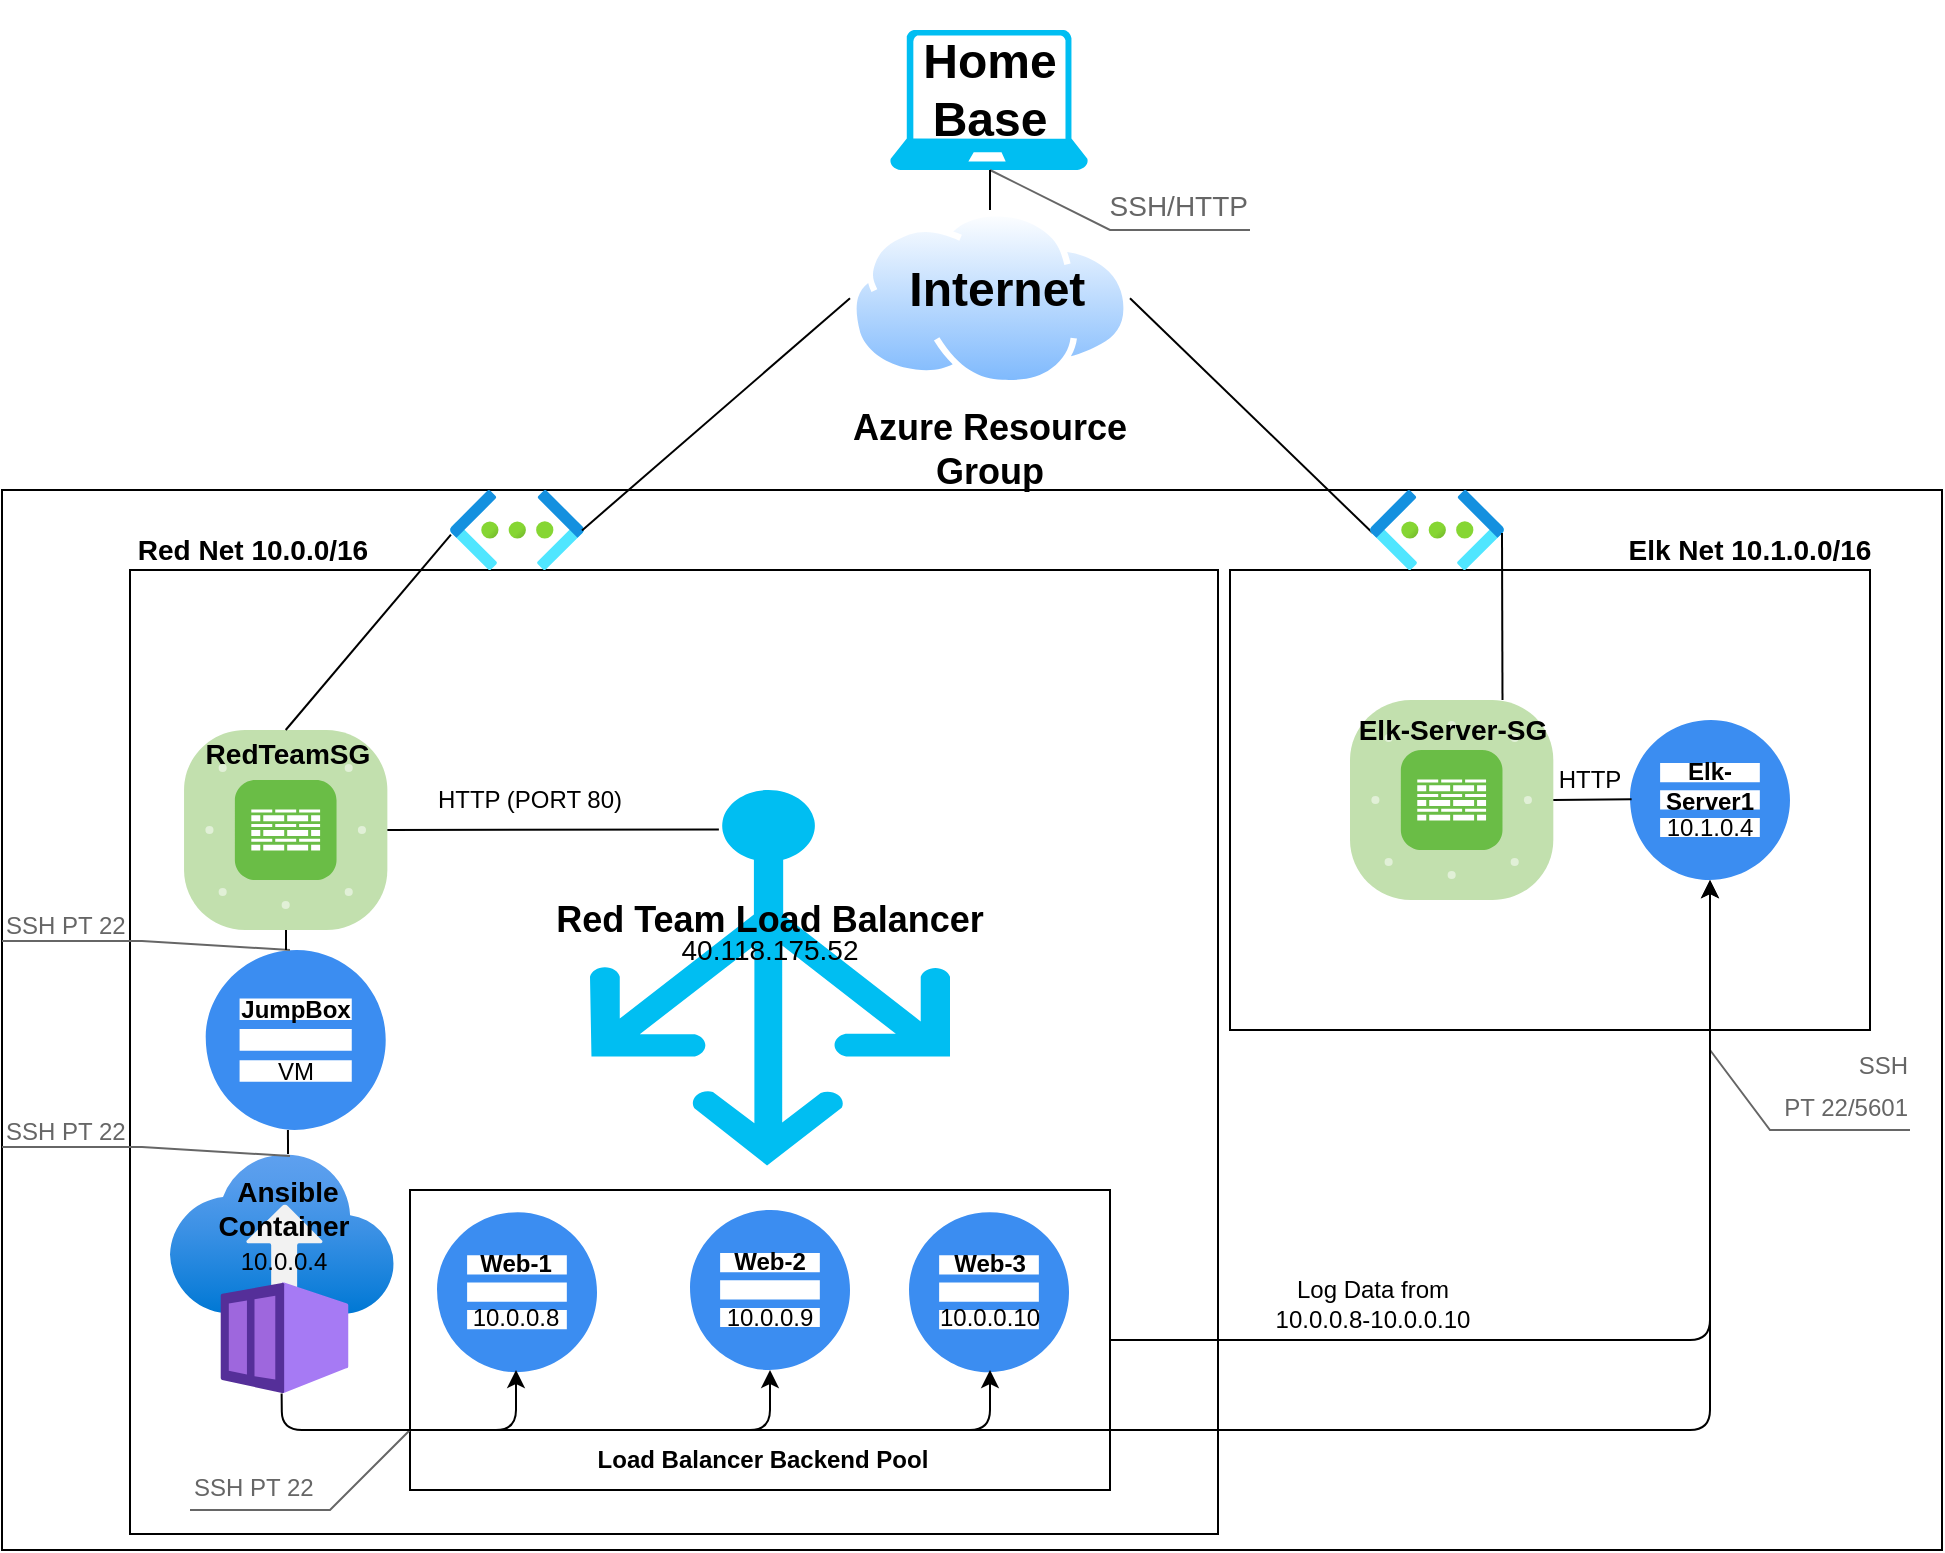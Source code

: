 <mxfile version="13.8.5" type="github">
  <diagram id="_dvkM-Z6IW51VZn25M04" name="Page-1">
    <mxGraphModel dx="1026" dy="562" grid="1" gridSize="10" guides="1" tooltips="1" connect="1" arrows="1" fold="1" page="1" pageScale="1" pageWidth="1100" pageHeight="850" math="0" shadow="0">
      <root>
        <mxCell id="0" />
        <mxCell id="1" style="locked=1;" parent="0" />
        <mxCell id="RkMdZwRdzVDmLsqv5lqF-1" value="" style="rounded=0;whiteSpace=wrap;html=1;fillColor=none;" parent="1" vertex="1">
          <mxGeometry x="56" y="270" width="970" height="530" as="geometry" />
        </mxCell>
        <mxCell id="RkMdZwRdzVDmLsqv5lqF-3" value="Boxes" style="locked=1;" parent="0" />
        <mxCell id="RkMdZwRdzVDmLsqv5lqF-4" value="" style="rounded=0;whiteSpace=wrap;html=1;fillColor=none;" parent="RkMdZwRdzVDmLsqv5lqF-3" vertex="1">
          <mxGeometry x="120" y="310" width="544" height="482" as="geometry" />
        </mxCell>
        <mxCell id="RkMdZwRdzVDmLsqv5lqF-5" value="" style="rounded=0;whiteSpace=wrap;html=1;fillColor=none;" parent="RkMdZwRdzVDmLsqv5lqF-3" vertex="1">
          <mxGeometry x="670" y="310" width="320" height="230" as="geometry" />
        </mxCell>
        <mxCell id="RkMdZwRdzVDmLsqv5lqF-6" value="" style="rounded=0;whiteSpace=wrap;html=1;fillColor=none;" parent="RkMdZwRdzVDmLsqv5lqF-3" vertex="1">
          <mxGeometry x="260" y="620" width="350" height="150" as="geometry" />
        </mxCell>
        <mxCell id="RkMdZwRdzVDmLsqv5lqF-7" value="Icons" style="locked=1;" parent="0" />
        <mxCell id="RkMdZwRdzVDmLsqv5lqF-22" value="" style="verticalLabelPosition=bottom;html=1;verticalAlign=top;align=center;strokeColor=none;fillColor=#00BEF2;shape=mxgraph.azure.load_balancer_generic;pointerEvents=1;" parent="RkMdZwRdzVDmLsqv5lqF-7" vertex="1">
          <mxGeometry x="350" y="420" width="180" height="187.77" as="geometry" />
        </mxCell>
        <mxCell id="RkMdZwRdzVDmLsqv5lqF-8" value="" style="verticalLabelPosition=bottom;html=1;verticalAlign=top;align=center;strokeColor=none;fillColor=#00BEF2;shape=mxgraph.azure.laptop;pointerEvents=1;" parent="RkMdZwRdzVDmLsqv5lqF-7" vertex="1">
          <mxGeometry x="500" y="40" width="99.02" height="70" as="geometry" />
        </mxCell>
        <mxCell id="RkMdZwRdzVDmLsqv5lqF-9" value="" style="aspect=fixed;perimeter=ellipsePerimeter;html=1;align=center;shadow=0;dashed=0;spacingTop=3;image;image=img/lib/active_directory/internet_cloud.svg;" parent="RkMdZwRdzVDmLsqv5lqF-7" vertex="1">
          <mxGeometry x="480" y="130" width="140" height="88.2" as="geometry" />
        </mxCell>
        <mxCell id="RkMdZwRdzVDmLsqv5lqF-10" value="" style="aspect=fixed;html=1;points=[];align=center;image;fontSize=12;image=img/lib/azure2/networking/Virtual_Networks.svg;" parent="RkMdZwRdzVDmLsqv5lqF-7" vertex="1">
          <mxGeometry x="280" y="270" width="67" height="40" as="geometry" />
        </mxCell>
        <mxCell id="RkMdZwRdzVDmLsqv5lqF-12" value="" style="verticalLabelPosition=bottom;html=1;fillColor=#6ABD46;strokeColor=#ffffff;verticalAlign=top;align=center;points=[[0.085,0.085,0],[0.915,0.085,0],[0.915,0.915,0],[0.085,0.915,0],[0.25,0,0],[0.5,0,0],[0.75,0,0],[1,0.25,0],[1,0.5,0],[1,0.75,0],[0.75,1,0],[0.5,1,0],[0.25,1,0],[0,0.75,0],[0,0.5,0],[0,0.25,0]];pointerEvents=1;shape=mxgraph.cisco_safe.compositeIcon;bgIcon=mxgraph.cisco_safe.architecture.generic_appliance;resIcon=mxgraph.cisco_safe.architecture.firewall;" parent="RkMdZwRdzVDmLsqv5lqF-7" vertex="1">
          <mxGeometry x="147.02" y="390" width="101.66" height="100" as="geometry" />
        </mxCell>
        <mxCell id="RkMdZwRdzVDmLsqv5lqF-21" value="" style="html=1;aspect=fixed;strokeColor=none;shadow=0;align=center;verticalAlign=top;fillColor=#3B8DF1;shape=mxgraph.gcp2.servers_stacked" parent="RkMdZwRdzVDmLsqv5lqF-7" vertex="1">
          <mxGeometry x="157.85" y="500" width="90" height="90" as="geometry" />
        </mxCell>
        <mxCell id="RkMdZwRdzVDmLsqv5lqF-24" value="" style="aspect=fixed;html=1;points=[];align=center;image;fontSize=12;image=img/lib/azure2/containers/Container_Instances.svg;" parent="RkMdZwRdzVDmLsqv5lqF-7" vertex="1">
          <mxGeometry x="140" y="601.65" width="111.84" height="120.58" as="geometry" />
        </mxCell>
        <mxCell id="RkMdZwRdzVDmLsqv5lqF-25" value="" style="verticalLabelPosition=bottom;html=1;fillColor=#6ABD46;strokeColor=#ffffff;verticalAlign=top;align=center;points=[[0.085,0.085,0],[0.915,0.085,0],[0.915,0.915,0],[0.085,0.915,0],[0.25,0,0],[0.5,0,0],[0.75,0,0],[1,0.25,0],[1,0.5,0],[1,0.75,0],[0.75,1,0],[0.5,1,0],[0.25,1,0],[0,0.75,0],[0,0.5,0],[0,0.25,0]];pointerEvents=1;shape=mxgraph.cisco_safe.compositeIcon;bgIcon=mxgraph.cisco_safe.architecture.generic_appliance;resIcon=mxgraph.cisco_safe.architecture.firewall;" parent="RkMdZwRdzVDmLsqv5lqF-7" vertex="1">
          <mxGeometry x="730.0" y="375" width="101.66" height="100" as="geometry" />
        </mxCell>
        <mxCell id="RkMdZwRdzVDmLsqv5lqF-26" value="" style="html=1;aspect=fixed;strokeColor=none;shadow=0;align=center;verticalAlign=top;fillColor=#3B8DF1;shape=mxgraph.gcp2.servers_stacked" parent="RkMdZwRdzVDmLsqv5lqF-7" vertex="1">
          <mxGeometry x="870" y="385" width="80" height="80" as="geometry" />
        </mxCell>
        <mxCell id="RkMdZwRdzVDmLsqv5lqF-27" value="" style="html=1;aspect=fixed;strokeColor=none;shadow=0;align=center;verticalAlign=top;fillColor=#3B8DF1;shape=mxgraph.gcp2.servers_stacked" parent="RkMdZwRdzVDmLsqv5lqF-7" vertex="1">
          <mxGeometry x="400" y="630" width="80" height="80" as="geometry" />
        </mxCell>
        <mxCell id="RkMdZwRdzVDmLsqv5lqF-28" value="" style="html=1;aspect=fixed;strokeColor=none;shadow=0;align=center;verticalAlign=top;fillColor=#3B8DF1;shape=mxgraph.gcp2.servers_stacked" parent="RkMdZwRdzVDmLsqv5lqF-7" vertex="1">
          <mxGeometry x="509.51" y="631.11" width="80" height="80" as="geometry" />
        </mxCell>
        <mxCell id="RkMdZwRdzVDmLsqv5lqF-29" value="" style="html=1;aspect=fixed;strokeColor=none;shadow=0;align=center;verticalAlign=top;fillColor=#3B8DF1;shape=mxgraph.gcp2.servers_stacked" parent="RkMdZwRdzVDmLsqv5lqF-7" vertex="1">
          <mxGeometry x="273.5" y="631.11" width="80" height="80" as="geometry" />
        </mxCell>
        <mxCell id="RkMdZwRdzVDmLsqv5lqF-30" value="text" style="" parent="0" />
        <mxCell id="RkMdZwRdzVDmLsqv5lqF-31" value="&lt;h1&gt;Home Base&lt;/h1&gt;" style="text;html=1;strokeColor=none;fillColor=none;align=center;verticalAlign=middle;whiteSpace=wrap;rounded=0;" parent="RkMdZwRdzVDmLsqv5lqF-30" vertex="1">
          <mxGeometry x="530" y="60" width="40" height="20" as="geometry" />
        </mxCell>
        <mxCell id="RkMdZwRdzVDmLsqv5lqF-32" value="&lt;h1&gt;Internet&amp;nbsp;&lt;/h1&gt;" style="text;html=1;strokeColor=none;fillColor=none;align=center;verticalAlign=middle;whiteSpace=wrap;rounded=0;" parent="RkMdZwRdzVDmLsqv5lqF-30" vertex="1">
          <mxGeometry x="537" y="160" width="40" height="20" as="geometry" />
        </mxCell>
        <mxCell id="RkMdZwRdzVDmLsqv5lqF-33" value="&lt;h2&gt;Azure Resource Group&lt;/h2&gt;" style="text;html=1;strokeColor=none;fillColor=none;align=center;verticalAlign=middle;whiteSpace=wrap;rounded=0;" parent="RkMdZwRdzVDmLsqv5lqF-30" vertex="1">
          <mxGeometry x="455" y="240" width="190" height="20" as="geometry" />
        </mxCell>
        <mxCell id="RkMdZwRdzVDmLsqv5lqF-34" value="&lt;h2&gt;&lt;font style=&quot;font-size: 14px&quot;&gt;Red Net 10.0.0/16&lt;/font&gt;&lt;/h2&gt;" style="text;html=1;strokeColor=none;fillColor=none;align=center;verticalAlign=middle;whiteSpace=wrap;rounded=0;" parent="RkMdZwRdzVDmLsqv5lqF-30" vertex="1">
          <mxGeometry x="103" y="284" width="157" height="30" as="geometry" />
        </mxCell>
        <mxCell id="RkMdZwRdzVDmLsqv5lqF-35" value="&lt;h2&gt;&lt;font style=&quot;font-size: 14px&quot;&gt;Elk Net 10.1.0.0/16&lt;/font&gt;&lt;/h2&gt;" style="text;html=1;strokeColor=none;fillColor=none;align=center;verticalAlign=middle;whiteSpace=wrap;rounded=0;" parent="RkMdZwRdzVDmLsqv5lqF-30" vertex="1">
          <mxGeometry x="850" y="282" width="160" height="34" as="geometry" />
        </mxCell>
        <mxCell id="RkMdZwRdzVDmLsqv5lqF-36" value="&lt;h3&gt;RedTeamSG&lt;/h3&gt;" style="text;html=1;strokeColor=none;fillColor=none;align=center;verticalAlign=middle;whiteSpace=wrap;rounded=0;" parent="RkMdZwRdzVDmLsqv5lqF-30" vertex="1">
          <mxGeometry x="164" y="392" width="70" height="20" as="geometry" />
        </mxCell>
        <mxCell id="RkMdZwRdzVDmLsqv5lqF-38" value="&lt;h3&gt;&amp;nbsp;Ansible Container&lt;/h3&gt;" style="text;html=1;strokeColor=none;fillColor=none;align=center;verticalAlign=middle;whiteSpace=wrap;rounded=0;" parent="RkMdZwRdzVDmLsqv5lqF-30" vertex="1">
          <mxGeometry x="146" y="610" width="102" height="38" as="geometry" />
        </mxCell>
        <mxCell id="RkMdZwRdzVDmLsqv5lqF-39" value="&lt;h2&gt;Red Team Load Balancer&lt;/h2&gt;" style="text;html=1;strokeColor=none;fillColor=none;align=center;verticalAlign=middle;whiteSpace=wrap;rounded=0;" parent="RkMdZwRdzVDmLsqv5lqF-30" vertex="1">
          <mxGeometry x="330" y="470" width="220" height="30" as="geometry" />
        </mxCell>
        <mxCell id="RkMdZwRdzVDmLsqv5lqF-41" value="&lt;h3&gt;Elk-Server-SG&lt;/h3&gt;" style="text;html=1;strokeColor=none;fillColor=none;align=center;verticalAlign=middle;whiteSpace=wrap;rounded=0;" parent="RkMdZwRdzVDmLsqv5lqF-30" vertex="1">
          <mxGeometry x="727" y="380" width="109" height="20" as="geometry" />
        </mxCell>
        <mxCell id="RkMdZwRdzVDmLsqv5lqF-42" value="&lt;h5&gt;&lt;font style=&quot;font-size: 12px&quot;&gt;Elk-Server1&lt;/font&gt;&lt;/h5&gt;" style="text;html=1;strokeColor=none;fillColor=none;align=center;verticalAlign=middle;whiteSpace=wrap;rounded=0;" parent="RkMdZwRdzVDmLsqv5lqF-30" vertex="1">
          <mxGeometry x="890" y="393" width="40" height="50" as="geometry" />
        </mxCell>
        <mxCell id="RkMdZwRdzVDmLsqv5lqF-43" value="&lt;h5&gt;&lt;font style=&quot;font-size: 12px&quot;&gt;Web-1&lt;/font&gt;&lt;/h5&gt;" style="text;html=1;strokeColor=none;fillColor=none;align=center;verticalAlign=middle;whiteSpace=wrap;rounded=0;" parent="RkMdZwRdzVDmLsqv5lqF-30" vertex="1">
          <mxGeometry x="293" y="647" width="40" height="20" as="geometry" />
        </mxCell>
        <mxCell id="RkMdZwRdzVDmLsqv5lqF-44" value="&lt;h5&gt;&lt;font style=&quot;font-size: 12px&quot;&gt;Web-2&lt;/font&gt;&lt;/h5&gt;" style="text;html=1;strokeColor=none;fillColor=none;align=center;verticalAlign=middle;whiteSpace=wrap;rounded=0;" parent="RkMdZwRdzVDmLsqv5lqF-30" vertex="1">
          <mxGeometry x="420" y="646" width="40" height="20" as="geometry" />
        </mxCell>
        <mxCell id="RkMdZwRdzVDmLsqv5lqF-45" value="&lt;h5&gt;&lt;font style=&quot;font-size: 12px&quot;&gt;Web-3&lt;/font&gt;&lt;/h5&gt;" style="text;html=1;strokeColor=none;fillColor=none;align=center;verticalAlign=middle;whiteSpace=wrap;rounded=0;" parent="RkMdZwRdzVDmLsqv5lqF-30" vertex="1">
          <mxGeometry x="530" y="647" width="40" height="20" as="geometry" />
        </mxCell>
        <mxCell id="RkMdZwRdzVDmLsqv5lqF-46" value="&lt;h5&gt;&lt;font style=&quot;font-size: 12px&quot;&gt;JumpBox&lt;/font&gt;&lt;/h5&gt;&lt;div&gt;&lt;font style=&quot;font-size: 12px&quot;&gt;VM&lt;/font&gt;&lt;/div&gt;" style="text;html=1;strokeColor=none;fillColor=none;align=center;verticalAlign=middle;whiteSpace=wrap;rounded=0;" parent="RkMdZwRdzVDmLsqv5lqF-30" vertex="1">
          <mxGeometry x="183" y="527" width="40" height="20" as="geometry" />
        </mxCell>
        <mxCell id="RkMdZwRdzVDmLsqv5lqF-49" value="&lt;h4&gt;&lt;font style=&quot;font-size: 12px&quot;&gt;Load Balancer Backend Pool&lt;/font&gt;&lt;/h4&gt;" style="text;html=1;strokeColor=none;fillColor=none;align=center;verticalAlign=middle;whiteSpace=wrap;rounded=0;" parent="RkMdZwRdzVDmLsqv5lqF-30" vertex="1">
          <mxGeometry x="330" y="755" width="213" as="geometry" />
        </mxCell>
        <mxCell id="RkMdZwRdzVDmLsqv5lqF-82" value="10.0.0.8" style="text;html=1;strokeColor=none;fillColor=none;align=center;verticalAlign=middle;whiteSpace=wrap;rounded=0;" parent="RkMdZwRdzVDmLsqv5lqF-30" vertex="1">
          <mxGeometry x="293" y="674" width="40" height="20" as="geometry" />
        </mxCell>
        <mxCell id="RkMdZwRdzVDmLsqv5lqF-83" value="10.0.0.9" style="text;html=1;strokeColor=none;fillColor=none;align=center;verticalAlign=middle;whiteSpace=wrap;rounded=0;" parent="RkMdZwRdzVDmLsqv5lqF-30" vertex="1">
          <mxGeometry x="420" y="674" width="40" height="20" as="geometry" />
        </mxCell>
        <mxCell id="RkMdZwRdzVDmLsqv5lqF-84" value="10.0.0.10" style="text;html=1;strokeColor=none;fillColor=none;align=center;verticalAlign=middle;whiteSpace=wrap;rounded=0;" parent="RkMdZwRdzVDmLsqv5lqF-30" vertex="1">
          <mxGeometry x="530" y="674" width="40" height="20" as="geometry" />
        </mxCell>
        <mxCell id="RkMdZwRdzVDmLsqv5lqF-85" value="&lt;font style=&quot;font-size: 14px&quot;&gt;40.118.175.52&lt;/font&gt;" style="text;html=1;strokeColor=none;fillColor=none;align=center;verticalAlign=middle;whiteSpace=wrap;rounded=0;" parent="RkMdZwRdzVDmLsqv5lqF-30" vertex="1">
          <mxGeometry x="420" y="490" width="40" height="20" as="geometry" />
        </mxCell>
        <mxCell id="RkMdZwRdzVDmLsqv5lqF-87" value="10.1.0.4" style="text;html=1;strokeColor=none;fillColor=none;align=center;verticalAlign=middle;whiteSpace=wrap;rounded=0;" parent="RkMdZwRdzVDmLsqv5lqF-30" vertex="1">
          <mxGeometry x="890" y="429" width="40" height="20" as="geometry" />
        </mxCell>
        <mxCell id="RkMdZwRdzVDmLsqv5lqF-88" value="10.0.0.4" style="text;html=1;strokeColor=none;fillColor=none;align=center;verticalAlign=middle;whiteSpace=wrap;rounded=0;" parent="RkMdZwRdzVDmLsqv5lqF-30" vertex="1">
          <mxGeometry x="177" y="646" width="40" height="20" as="geometry" />
        </mxCell>
        <mxCell id="RkMdZwRdzVDmLsqv5lqF-89" value="&lt;font style=&quot;font-size: 14px&quot;&gt;SSH/HTTP&lt;/font&gt;" style="strokeWidth=1;shadow=0;dashed=0;align=center;html=1;shape=mxgraph.mockup.text.callout;linkText=;textSize=17;textColor=#666666;callDir=SE;callStyle=line;fontSize=17;fontColor=#666666;align=right;verticalAlign=bottom;strokeColor=#666666;" parent="RkMdZwRdzVDmLsqv5lqF-30" vertex="1">
          <mxGeometry x="550" y="110" width="130" height="30" as="geometry" />
        </mxCell>
        <mxCell id="RkMdZwRdzVDmLsqv5lqF-91" value="&lt;font style=&quot;font-size: 12px&quot;&gt;SSH PT 22&lt;/font&gt;" style="strokeWidth=1;shadow=0;dashed=0;align=center;html=1;shape=mxgraph.mockup.text.callout;linkText=;textSize=17;textColor=#666666;callDir=NW;callStyle=line;fontSize=17;fontColor=#666666;align=left;verticalAlign=top;strokeColor=#666666;" parent="RkMdZwRdzVDmLsqv5lqF-30" vertex="1">
          <mxGeometry x="56" y="470" width="144" height="30" as="geometry" />
        </mxCell>
        <mxCell id="RkMdZwRdzVDmLsqv5lqF-94" value="&lt;font style=&quot;font-size: 12px&quot;&gt;SSH PT 22&lt;/font&gt;" style="strokeWidth=1;shadow=0;dashed=0;align=center;html=1;shape=mxgraph.mockup.text.callout;linkText=;textSize=17;textColor=#666666;callDir=SW;callStyle=line;fontSize=17;fontColor=#666666;align=left;verticalAlign=bottom;strokeColor=#666666;" parent="RkMdZwRdzVDmLsqv5lqF-30" vertex="1">
          <mxGeometry x="150" y="740" width="110" height="40" as="geometry" />
        </mxCell>
        <mxCell id="RkMdZwRdzVDmLsqv5lqF-95" value="&lt;font style=&quot;font-size: 12px&quot;&gt;SSH&lt;br&gt;PT 22/5601&lt;/font&gt;" style="strokeWidth=1;shadow=0;dashed=0;align=center;html=1;shape=mxgraph.mockup.text.callout;linkText=;textSize=17;textColor=#666666;callDir=SE;callStyle=line;fontSize=17;fontColor=#666666;align=right;verticalAlign=bottom;strokeColor=#666666;" parent="RkMdZwRdzVDmLsqv5lqF-30" vertex="1">
          <mxGeometry x="910" y="550" width="100" height="40" as="geometry" />
        </mxCell>
        <mxCell id="RkMdZwRdzVDmLsqv5lqF-96" value="HTTP (PORT 80)" style="text;html=1;strokeColor=none;fillColor=none;align=center;verticalAlign=middle;whiteSpace=wrap;rounded=0;" parent="RkMdZwRdzVDmLsqv5lqF-30" vertex="1">
          <mxGeometry x="260" y="410" width="120" height="30" as="geometry" />
        </mxCell>
        <mxCell id="RkMdZwRdzVDmLsqv5lqF-97" value="HTTP" style="text;html=1;strokeColor=none;fillColor=none;align=center;verticalAlign=middle;whiteSpace=wrap;rounded=0;" parent="RkMdZwRdzVDmLsqv5lqF-30" vertex="1">
          <mxGeometry x="830" y="405" width="40" height="20" as="geometry" />
        </mxCell>
        <mxCell id="RkMdZwRdzVDmLsqv5lqF-98" value="Log Data from 10.0.0.8-10.0.0.10" style="text;html=1;strokeColor=none;fillColor=none;align=center;verticalAlign=middle;whiteSpace=wrap;rounded=0;" parent="RkMdZwRdzVDmLsqv5lqF-30" vertex="1">
          <mxGeometry x="680" y="660" width="123" height="34" as="geometry" />
        </mxCell>
        <mxCell id="RkMdZwRdzVDmLsqv5lqF-99" value="&lt;font style=&quot;font-size: 12px&quot;&gt;SSH PT 22&lt;/font&gt;" style="strokeWidth=1;shadow=0;dashed=0;align=center;html=1;shape=mxgraph.mockup.text.callout;linkText=;textSize=17;textColor=#666666;callDir=NW;callStyle=line;fontSize=17;fontColor=#666666;align=left;verticalAlign=top;strokeColor=#666666;" parent="RkMdZwRdzVDmLsqv5lqF-30" vertex="1">
          <mxGeometry x="56" y="573" width="144" height="30" as="geometry" />
        </mxCell>
        <mxCell id="RkMdZwRdzVDmLsqv5lqF-50" value="arrows" style="locked=1;" parent="0" />
        <mxCell id="RkMdZwRdzVDmLsqv5lqF-51" value="" style="endArrow=none;html=1;" parent="RkMdZwRdzVDmLsqv5lqF-50" edge="1">
          <mxGeometry width="50" height="50" relative="1" as="geometry">
            <mxPoint x="550" y="130" as="sourcePoint" />
            <mxPoint x="550" y="110" as="targetPoint" />
          </mxGeometry>
        </mxCell>
        <mxCell id="RkMdZwRdzVDmLsqv5lqF-52" value="" style="endArrow=none;html=1;entryX=0;entryY=0.5;entryDx=0;entryDy=0;exitX=0.985;exitY=0.505;exitDx=0;exitDy=0;exitPerimeter=0;" parent="RkMdZwRdzVDmLsqv5lqF-50" source="RkMdZwRdzVDmLsqv5lqF-10" target="RkMdZwRdzVDmLsqv5lqF-9" edge="1">
          <mxGeometry width="50" height="50" relative="1" as="geometry">
            <mxPoint x="250" y="330" as="sourcePoint" />
            <mxPoint x="300" y="280" as="targetPoint" />
          </mxGeometry>
        </mxCell>
        <mxCell id="RkMdZwRdzVDmLsqv5lqF-53" value="" style="endArrow=none;html=1;entryX=0.007;entryY=0.558;entryDx=0;entryDy=0;entryPerimeter=0;exitX=0.5;exitY=0;exitDx=0;exitDy=0;exitPerimeter=0;" parent="RkMdZwRdzVDmLsqv5lqF-50" source="RkMdZwRdzVDmLsqv5lqF-12" target="RkMdZwRdzVDmLsqv5lqF-10" edge="1">
          <mxGeometry width="50" height="50" relative="1" as="geometry">
            <mxPoint x="347.275" y="340" as="sourcePoint" />
            <mxPoint x="490.0" y="184.1" as="targetPoint" />
          </mxGeometry>
        </mxCell>
        <mxCell id="RkMdZwRdzVDmLsqv5lqF-54" value="" style="endArrow=none;html=1;entryX=1;entryY=0.5;entryDx=0;entryDy=0;exitX=0.018;exitY=0.535;exitDx=0;exitDy=0;exitPerimeter=0;" parent="RkMdZwRdzVDmLsqv5lqF-50" source="RkMdZwRdzVDmLsqv5lqF-60" target="RkMdZwRdzVDmLsqv5lqF-9" edge="1">
          <mxGeometry width="50" height="50" relative="1" as="geometry">
            <mxPoint x="755.072" y="270" as="sourcePoint" />
            <mxPoint x="710" y="280" as="targetPoint" />
          </mxGeometry>
        </mxCell>
        <mxCell id="RkMdZwRdzVDmLsqv5lqF-55" value="" style="endArrow=none;html=1;" parent="RkMdZwRdzVDmLsqv5lqF-50" edge="1">
          <mxGeometry width="50" height="50" relative="1" as="geometry">
            <mxPoint x="198" y="500" as="sourcePoint" />
            <mxPoint x="198" y="490" as="targetPoint" />
          </mxGeometry>
        </mxCell>
        <mxCell id="RkMdZwRdzVDmLsqv5lqF-56" value="" style="endArrow=none;html=1;entryX=0.457;entryY=1;entryDx=0;entryDy=0;entryPerimeter=0;" parent="RkMdZwRdzVDmLsqv5lqF-50" target="RkMdZwRdzVDmLsqv5lqF-21" edge="1">
          <mxGeometry width="50" height="50" relative="1" as="geometry">
            <mxPoint x="199" y="602" as="sourcePoint" />
            <mxPoint x="199" y="592" as="targetPoint" />
          </mxGeometry>
        </mxCell>
        <mxCell id="RkMdZwRdzVDmLsqv5lqF-57" value="" style="endArrow=none;html=1;entryX=1;entryY=0.5;entryDx=0;entryDy=0;entryPerimeter=0;exitX=0.358;exitY=0.105;exitDx=0;exitDy=0;exitPerimeter=0;" parent="RkMdZwRdzVDmLsqv5lqF-50" source="RkMdZwRdzVDmLsqv5lqF-22" target="RkMdZwRdzVDmLsqv5lqF-12" edge="1">
          <mxGeometry width="50" height="50" relative="1" as="geometry">
            <mxPoint x="350" y="440" as="sourcePoint" />
            <mxPoint x="470" y="450" as="targetPoint" />
          </mxGeometry>
        </mxCell>
        <mxCell id="RkMdZwRdzVDmLsqv5lqF-60" value="" style="aspect=fixed;html=1;points=[];align=center;image;fontSize=12;image=img/lib/azure2/networking/Virtual_Networks.svg;" parent="RkMdZwRdzVDmLsqv5lqF-50" vertex="1">
          <mxGeometry x="740" y="270" width="67" height="40" as="geometry" />
        </mxCell>
        <mxCell id="RkMdZwRdzVDmLsqv5lqF-71" value="" style="endArrow=none;html=1;entryX=0.499;entryY=0.996;entryDx=0;entryDy=0;entryPerimeter=0;" parent="RkMdZwRdzVDmLsqv5lqF-50" target="RkMdZwRdzVDmLsqv5lqF-24" edge="1">
          <mxGeometry width="50" height="50" relative="1" as="geometry">
            <mxPoint x="260" y="740" as="sourcePoint" />
            <mxPoint x="440" y="760" as="targetPoint" />
            <Array as="points">
              <mxPoint x="196" y="740" />
            </Array>
          </mxGeometry>
        </mxCell>
        <mxCell id="RkMdZwRdzVDmLsqv5lqF-72" value="" style="edgeStyle=segmentEdgeStyle;endArrow=classic;html=1;" parent="RkMdZwRdzVDmLsqv5lqF-50" edge="1">
          <mxGeometry width="50" height="50" relative="1" as="geometry">
            <mxPoint x="260" y="740" as="sourcePoint" />
            <mxPoint x="313" y="710" as="targetPoint" />
          </mxGeometry>
        </mxCell>
        <mxCell id="RkMdZwRdzVDmLsqv5lqF-73" value="" style="edgeStyle=segmentEdgeStyle;endArrow=classic;html=1;" parent="RkMdZwRdzVDmLsqv5lqF-50" edge="1">
          <mxGeometry width="50" height="50" relative="1" as="geometry">
            <mxPoint x="300" y="740" as="sourcePoint" />
            <mxPoint x="440" y="710" as="targetPoint" />
          </mxGeometry>
        </mxCell>
        <mxCell id="RkMdZwRdzVDmLsqv5lqF-74" value="" style="edgeStyle=segmentEdgeStyle;endArrow=classic;html=1;" parent="RkMdZwRdzVDmLsqv5lqF-50" edge="1">
          <mxGeometry width="50" height="50" relative="1" as="geometry">
            <mxPoint x="430" y="740" as="sourcePoint" />
            <mxPoint x="550" y="710" as="targetPoint" />
          </mxGeometry>
        </mxCell>
        <mxCell id="RkMdZwRdzVDmLsqv5lqF-75" value="" style="edgeStyle=segmentEdgeStyle;endArrow=classic;html=1;" parent="RkMdZwRdzVDmLsqv5lqF-50" target="RkMdZwRdzVDmLsqv5lqF-26" edge="1">
          <mxGeometry width="50" height="50" relative="1" as="geometry">
            <mxPoint x="540" y="740" as="sourcePoint" />
            <mxPoint x="820" y="650" as="targetPoint" />
          </mxGeometry>
        </mxCell>
        <mxCell id="RkMdZwRdzVDmLsqv5lqF-76" value="" style="edgeStyle=segmentEdgeStyle;endArrow=classic;html=1;exitX=1;exitY=0.5;exitDx=0;exitDy=0;" parent="RkMdZwRdzVDmLsqv5lqF-50" source="RkMdZwRdzVDmLsqv5lqF-6" target="RkMdZwRdzVDmLsqv5lqF-26" edge="1">
          <mxGeometry width="50" height="50" relative="1" as="geometry">
            <mxPoint x="610" y="610" as="sourcePoint" />
            <mxPoint x="660" y="560" as="targetPoint" />
          </mxGeometry>
        </mxCell>
        <mxCell id="RkMdZwRdzVDmLsqv5lqF-77" value="" style="endArrow=none;html=1;entryX=0.985;entryY=0.539;entryDx=0;entryDy=0;entryPerimeter=0;exitX=0.75;exitY=0;exitDx=0;exitDy=0;exitPerimeter=0;" parent="RkMdZwRdzVDmLsqv5lqF-50" source="RkMdZwRdzVDmLsqv5lqF-25" target="RkMdZwRdzVDmLsqv5lqF-60" edge="1">
          <mxGeometry width="50" height="50" relative="1" as="geometry">
            <mxPoint x="806" y="370" as="sourcePoint" />
            <mxPoint x="950" y="490" as="targetPoint" />
          </mxGeometry>
        </mxCell>
        <mxCell id="RkMdZwRdzVDmLsqv5lqF-78" value="" style="endArrow=none;html=1;exitX=1;exitY=0.5;exitDx=0;exitDy=0;exitPerimeter=0;entryX=0.01;entryY=0.495;entryDx=0;entryDy=0;entryPerimeter=0;" parent="RkMdZwRdzVDmLsqv5lqF-50" source="RkMdZwRdzVDmLsqv5lqF-25" target="RkMdZwRdzVDmLsqv5lqF-26" edge="1">
          <mxGeometry width="50" height="50" relative="1" as="geometry">
            <mxPoint x="890" y="440" as="sourcePoint" />
            <mxPoint x="940" y="390" as="targetPoint" />
          </mxGeometry>
        </mxCell>
      </root>
    </mxGraphModel>
  </diagram>
</mxfile>
